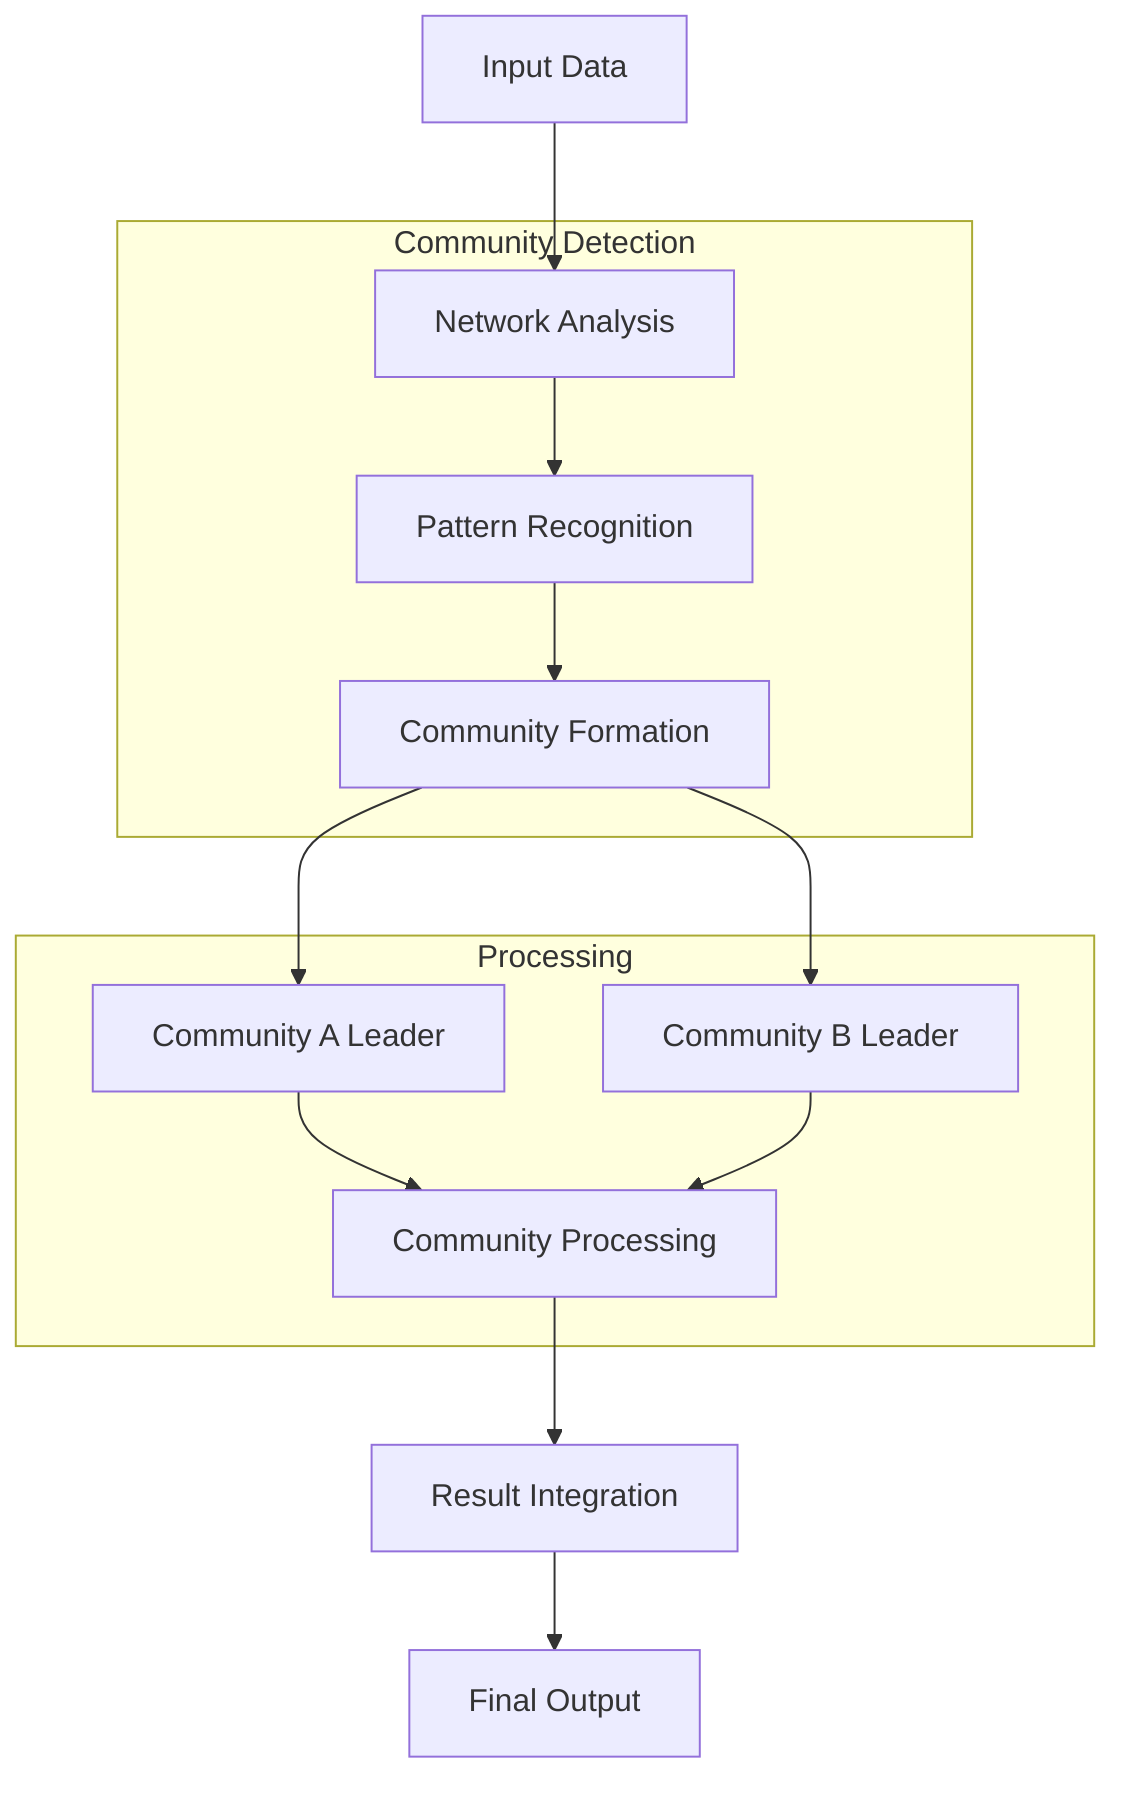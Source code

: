 flowchart TD
    A[Input Data] --> B[Network Analysis]
    
    subgraph Community Detection
        B --> C[Pattern Recognition]
        C --> D[Community Formation]
    end
    
    subgraph Processing
        D --> E[Community A Leader]
        D --> F[Community B Leader]
        E --> G[Community Processing]
        F --> G
    end
    
    G --> H[Result Integration]
    H --> I[Final Output]